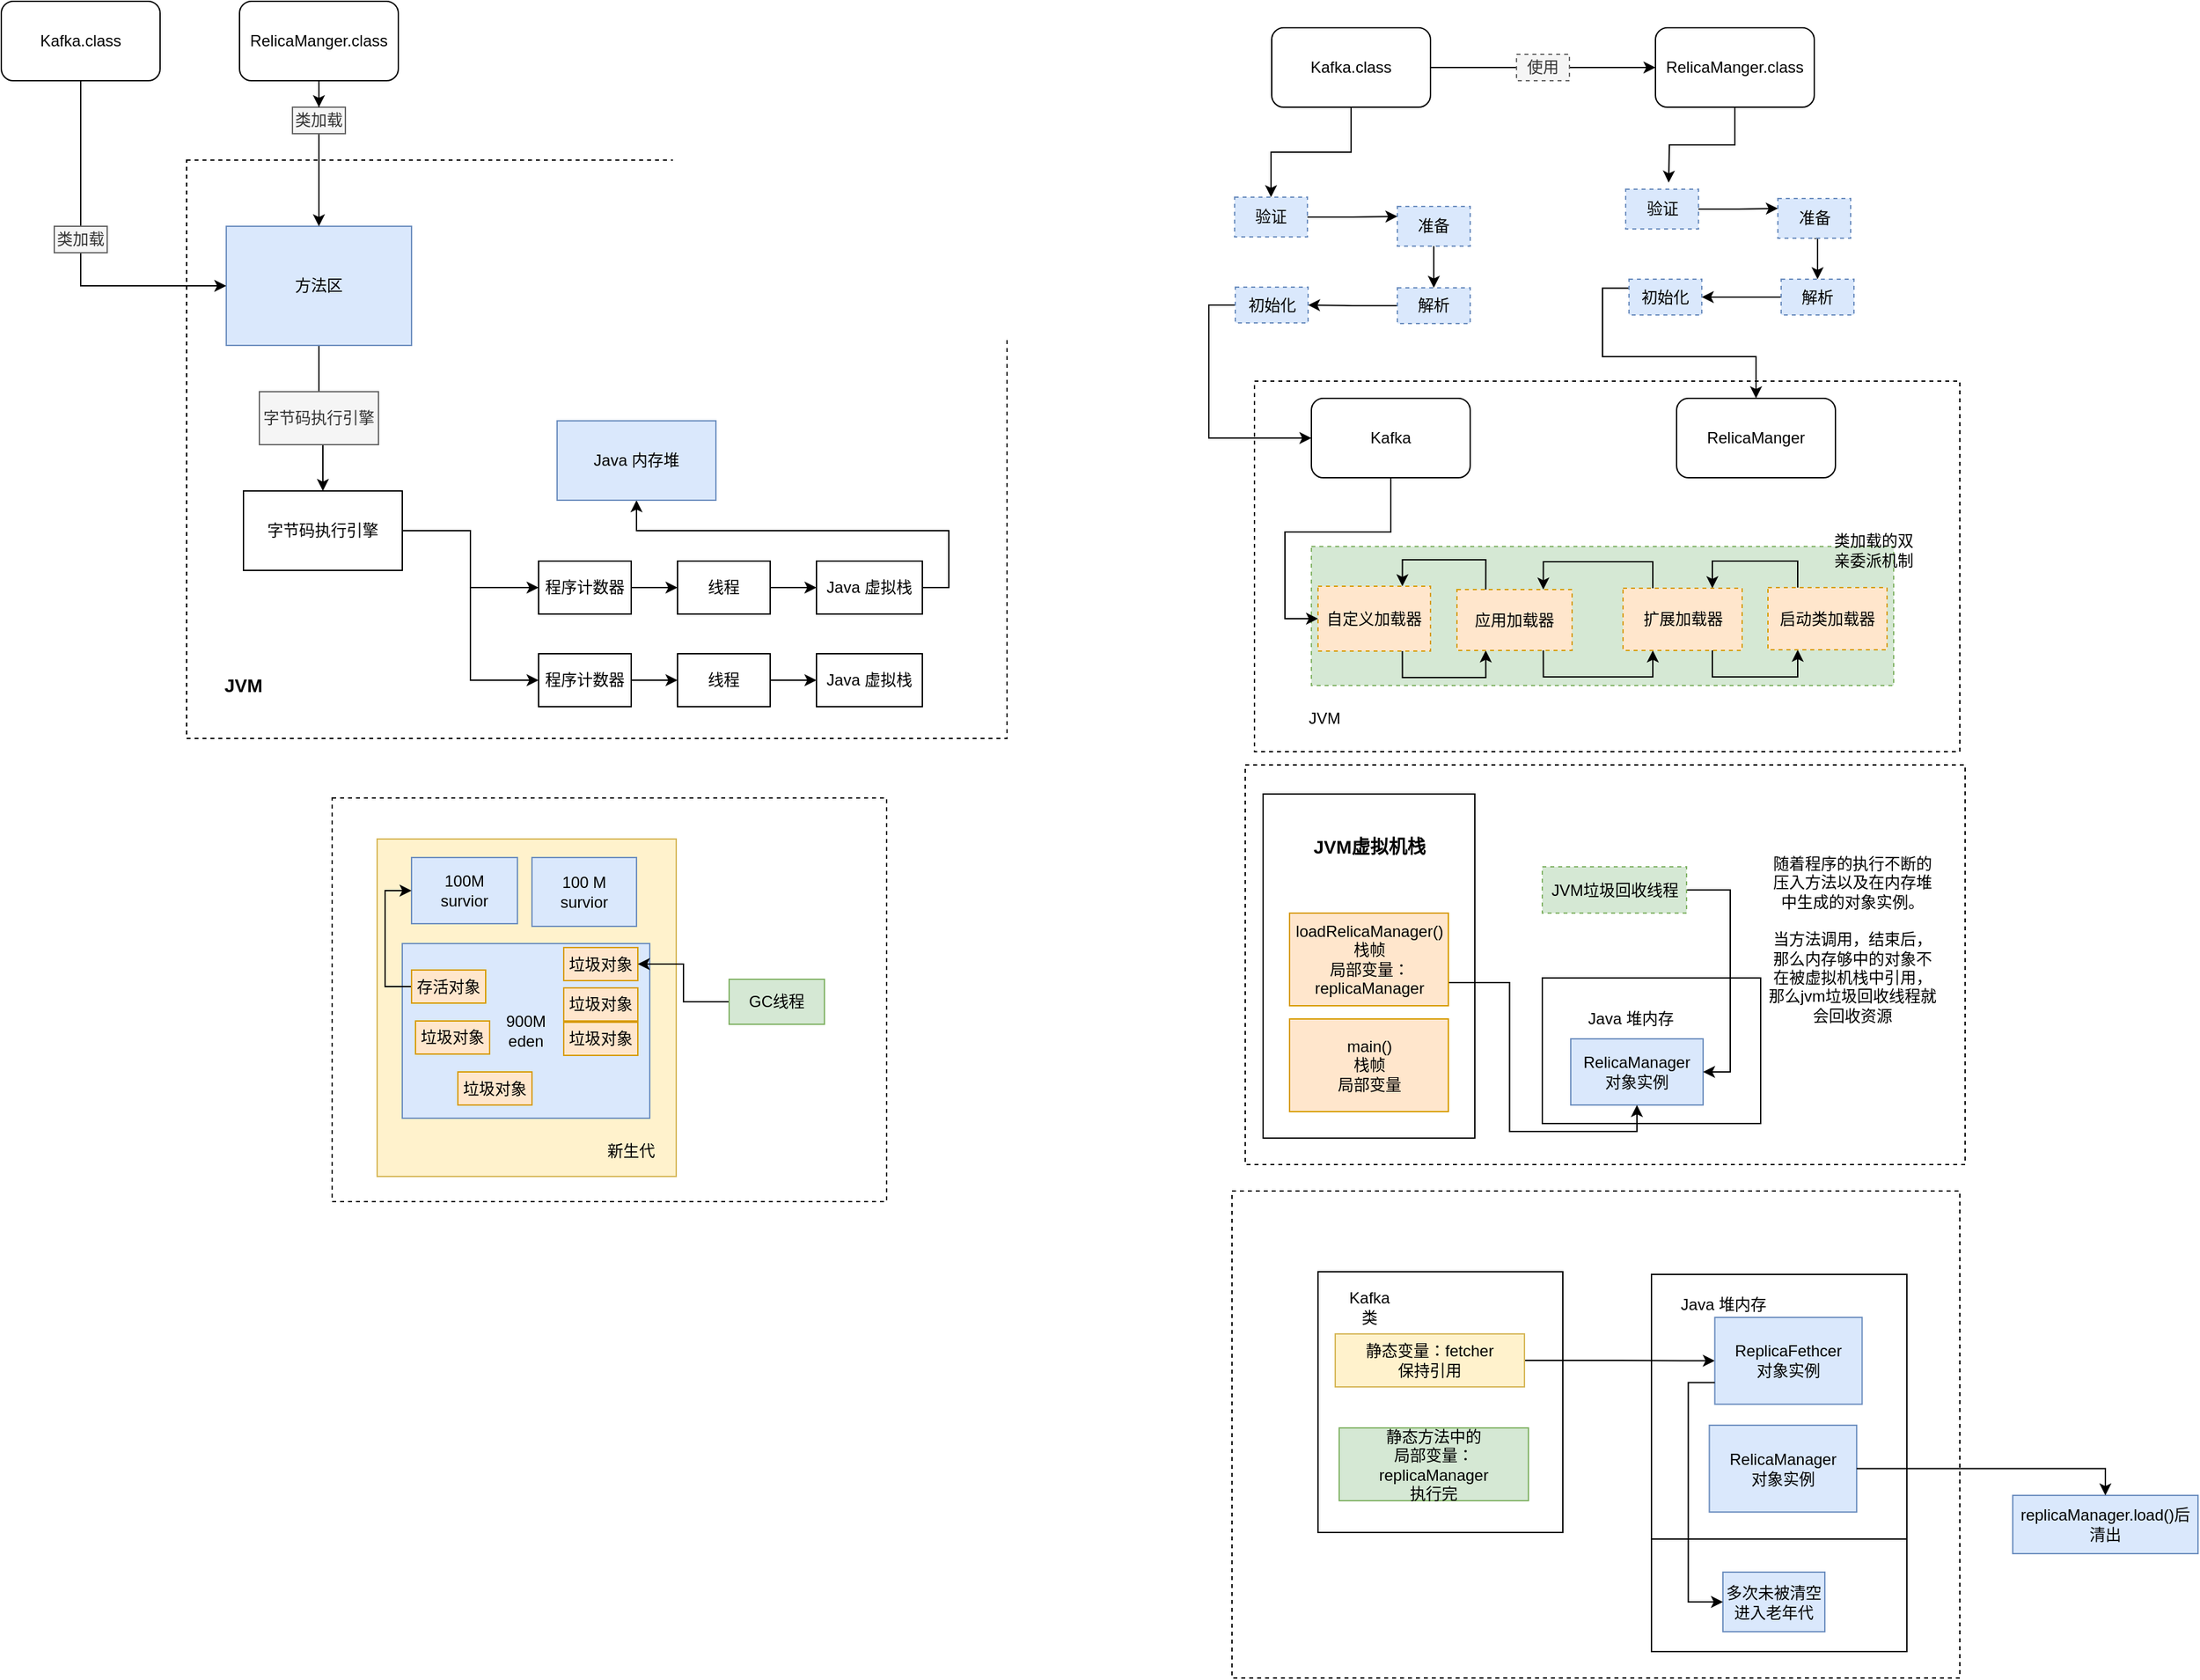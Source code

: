 <mxfile version="12.1.7" type="github" pages="1">
  <diagram id="nuV3YyBKfKA6NCvVvVBF" name="Page-1">
    <mxGraphModel dx="942" dy="582" grid="1" gridSize="10" guides="1" tooltips="1" connect="1" arrows="1" fold="1" page="1" pageScale="1" pageWidth="827" pageHeight="1169" math="0" shadow="0">
      <root>
        <mxCell id="0"/>
        <mxCell id="1" parent="0"/>
        <mxCell id="VSedIIYDRr0U9vCoaXdL-1" value="" style="rounded=0;whiteSpace=wrap;html=1;dashed=1;" parent="1" vertex="1">
          <mxGeometry x="980" y="962" width="550" height="368" as="geometry"/>
        </mxCell>
        <mxCell id="VSedIIYDRr0U9vCoaXdL-6" value="" style="rounded=0;whiteSpace=wrap;html=1;" parent="1" vertex="1">
          <mxGeometry x="1297" y="1025" width="193" height="200" as="geometry"/>
        </mxCell>
        <mxCell id="VSedIIYDRr0U9vCoaXdL-3" value="" style="rounded=0;whiteSpace=wrap;html=1;" parent="1" vertex="1">
          <mxGeometry x="1045" y="1023" width="185" height="197" as="geometry"/>
        </mxCell>
        <mxCell id="mIoYykTNzgDF6xmG_wsZ-85" value="" style="rounded=0;whiteSpace=wrap;html=1;dashed=1;" parent="1" vertex="1">
          <mxGeometry x="997" y="350" width="533" height="280" as="geometry"/>
        </mxCell>
        <mxCell id="mIoYykTNzgDF6xmG_wsZ-105" value="" style="rounded=0;whiteSpace=wrap;html=1;dashed=1;fillColor=#d5e8d4;strokeColor=#82b366;" parent="1" vertex="1">
          <mxGeometry x="1040" y="475" width="440" height="105" as="geometry"/>
        </mxCell>
        <mxCell id="mIoYykTNzgDF6xmG_wsZ-65" style="edgeStyle=orthogonalEdgeStyle;rounded=0;orthogonalLoop=1;jettySize=auto;html=1;exitX=1;exitY=0.5;exitDx=0;exitDy=0;" parent="1" source="mIoYykTNzgDF6xmG_wsZ-54" target="mIoYykTNzgDF6xmG_wsZ-55" edge="1">
          <mxGeometry relative="1" as="geometry"/>
        </mxCell>
        <mxCell id="mIoYykTNzgDF6xmG_wsZ-37" value="" style="rounded=0;whiteSpace=wrap;html=1;dashed=1;" parent="1" vertex="1">
          <mxGeometry x="990" y="640" width="544" height="302" as="geometry"/>
        </mxCell>
        <mxCell id="mIoYykTNzgDF6xmG_wsZ-43" value="" style="group" parent="1" vertex="1" connectable="0">
          <mxGeometry x="1213.5" y="802" width="165" height="110" as="geometry"/>
        </mxCell>
        <mxCell id="mIoYykTNzgDF6xmG_wsZ-34" value="" style="rounded=0;whiteSpace=wrap;html=1;" parent="mIoYykTNzgDF6xmG_wsZ-43" vertex="1">
          <mxGeometry x="1" y="-1" width="165" height="110" as="geometry"/>
        </mxCell>
        <mxCell id="mIoYykTNzgDF6xmG_wsZ-35" value="Java 堆内存" style="text;html=1;strokeColor=none;fillColor=none;align=center;verticalAlign=middle;whiteSpace=wrap;rounded=0;" parent="mIoYykTNzgDF6xmG_wsZ-43" vertex="1">
          <mxGeometry x="30" y="20" width="75" height="20" as="geometry"/>
        </mxCell>
        <mxCell id="mIoYykTNzgDF6xmG_wsZ-36" value="RelicaManager&lt;br&gt;对象实例" style="text;html=1;strokeColor=#6c8ebf;fillColor=#dae8fc;align=center;verticalAlign=middle;whiteSpace=wrap;rounded=0;" parent="mIoYykTNzgDF6xmG_wsZ-43" vertex="1">
          <mxGeometry x="22.5" y="45" width="100" height="50" as="geometry"/>
        </mxCell>
        <mxCell id="mIoYykTNzgDF6xmG_wsZ-1" value="" style="rounded=0;whiteSpace=wrap;html=1;dashed=1;" parent="1" vertex="1">
          <mxGeometry x="190" y="183" width="620" height="437" as="geometry"/>
        </mxCell>
        <mxCell id="mIoYykTNzgDF6xmG_wsZ-2" value="&lt;b&gt;&lt;font style=&quot;font-size: 14px&quot;&gt;JVM&lt;/font&gt;&lt;/b&gt;" style="text;html=1;strokeColor=none;fillColor=none;align=center;verticalAlign=middle;whiteSpace=wrap;rounded=0;" parent="1" vertex="1">
          <mxGeometry x="208" y="565" width="50" height="30" as="geometry"/>
        </mxCell>
        <mxCell id="mIoYykTNzgDF6xmG_wsZ-22" style="edgeStyle=orthogonalEdgeStyle;rounded=0;orthogonalLoop=1;jettySize=auto;html=1;exitX=0.5;exitY=1;exitDx=0;exitDy=0;entryX=0.5;entryY=0;entryDx=0;entryDy=0;" parent="1" source="mIoYykTNzgDF6xmG_wsZ-3" target="mIoYykTNzgDF6xmG_wsZ-4" edge="1">
          <mxGeometry relative="1" as="geometry"/>
        </mxCell>
        <mxCell id="mIoYykTNzgDF6xmG_wsZ-3" value="方法区" style="rounded=0;whiteSpace=wrap;html=1;fillColor=#dae8fc;strokeColor=#6c8ebf;" parent="1" vertex="1">
          <mxGeometry x="220" y="233" width="140" height="90" as="geometry"/>
        </mxCell>
        <mxCell id="mIoYykTNzgDF6xmG_wsZ-23" style="edgeStyle=orthogonalEdgeStyle;rounded=0;orthogonalLoop=1;jettySize=auto;html=1;exitX=1;exitY=0.5;exitDx=0;exitDy=0;entryX=0;entryY=0.5;entryDx=0;entryDy=0;" parent="1" source="mIoYykTNzgDF6xmG_wsZ-4" target="mIoYykTNzgDF6xmG_wsZ-5" edge="1">
          <mxGeometry relative="1" as="geometry"/>
        </mxCell>
        <mxCell id="mIoYykTNzgDF6xmG_wsZ-24" style="edgeStyle=orthogonalEdgeStyle;rounded=0;orthogonalLoop=1;jettySize=auto;html=1;exitX=1;exitY=0.5;exitDx=0;exitDy=0;entryX=0;entryY=0.5;entryDx=0;entryDy=0;" parent="1" source="mIoYykTNzgDF6xmG_wsZ-4" target="mIoYykTNzgDF6xmG_wsZ-6" edge="1">
          <mxGeometry relative="1" as="geometry"/>
        </mxCell>
        <mxCell id="mIoYykTNzgDF6xmG_wsZ-4" value="字节码执行引擎" style="rounded=0;whiteSpace=wrap;html=1;" parent="1" vertex="1">
          <mxGeometry x="233" y="433" width="120" height="60" as="geometry"/>
        </mxCell>
        <mxCell id="mIoYykTNzgDF6xmG_wsZ-25" style="edgeStyle=orthogonalEdgeStyle;rounded=0;orthogonalLoop=1;jettySize=auto;html=1;exitX=1;exitY=0.5;exitDx=0;exitDy=0;entryX=0;entryY=0.5;entryDx=0;entryDy=0;" parent="1" source="mIoYykTNzgDF6xmG_wsZ-5" target="mIoYykTNzgDF6xmG_wsZ-7" edge="1">
          <mxGeometry relative="1" as="geometry"/>
        </mxCell>
        <mxCell id="mIoYykTNzgDF6xmG_wsZ-5" value="程序计数器" style="rounded=0;whiteSpace=wrap;html=1;" parent="1" vertex="1">
          <mxGeometry x="456" y="486" width="70" height="40" as="geometry"/>
        </mxCell>
        <mxCell id="mIoYykTNzgDF6xmG_wsZ-27" style="edgeStyle=orthogonalEdgeStyle;rounded=0;orthogonalLoop=1;jettySize=auto;html=1;exitX=1;exitY=0.5;exitDx=0;exitDy=0;entryX=0;entryY=0.5;entryDx=0;entryDy=0;" parent="1" source="mIoYykTNzgDF6xmG_wsZ-6" target="mIoYykTNzgDF6xmG_wsZ-9" edge="1">
          <mxGeometry relative="1" as="geometry"/>
        </mxCell>
        <mxCell id="mIoYykTNzgDF6xmG_wsZ-6" value="程序计数器" style="rounded=0;whiteSpace=wrap;html=1;" parent="1" vertex="1">
          <mxGeometry x="456" y="556" width="70" height="40" as="geometry"/>
        </mxCell>
        <mxCell id="mIoYykTNzgDF6xmG_wsZ-26" style="edgeStyle=orthogonalEdgeStyle;rounded=0;orthogonalLoop=1;jettySize=auto;html=1;exitX=1;exitY=0.5;exitDx=0;exitDy=0;entryX=0;entryY=0.5;entryDx=0;entryDy=0;" parent="1" source="mIoYykTNzgDF6xmG_wsZ-7" target="mIoYykTNzgDF6xmG_wsZ-8" edge="1">
          <mxGeometry relative="1" as="geometry"/>
        </mxCell>
        <mxCell id="mIoYykTNzgDF6xmG_wsZ-7" value="线程" style="rounded=0;whiteSpace=wrap;html=1;" parent="1" vertex="1">
          <mxGeometry x="561" y="486" width="70" height="40" as="geometry"/>
        </mxCell>
        <mxCell id="mIoYykTNzgDF6xmG_wsZ-29" style="edgeStyle=orthogonalEdgeStyle;rounded=0;orthogonalLoop=1;jettySize=auto;html=1;exitX=1;exitY=0.5;exitDx=0;exitDy=0;entryX=0.5;entryY=1;entryDx=0;entryDy=0;" parent="1" source="mIoYykTNzgDF6xmG_wsZ-8" target="mIoYykTNzgDF6xmG_wsZ-11" edge="1">
          <mxGeometry relative="1" as="geometry"/>
        </mxCell>
        <mxCell id="mIoYykTNzgDF6xmG_wsZ-8" value="Java 虚拟栈" style="rounded=0;whiteSpace=wrap;html=1;" parent="1" vertex="1">
          <mxGeometry x="666" y="486" width="80" height="40" as="geometry"/>
        </mxCell>
        <mxCell id="mIoYykTNzgDF6xmG_wsZ-28" style="edgeStyle=orthogonalEdgeStyle;rounded=0;orthogonalLoop=1;jettySize=auto;html=1;exitX=1;exitY=0.5;exitDx=0;exitDy=0;entryX=0;entryY=0.5;entryDx=0;entryDy=0;" parent="1" source="mIoYykTNzgDF6xmG_wsZ-9" target="mIoYykTNzgDF6xmG_wsZ-10" edge="1">
          <mxGeometry relative="1" as="geometry"/>
        </mxCell>
        <mxCell id="mIoYykTNzgDF6xmG_wsZ-9" value="线程" style="rounded=0;whiteSpace=wrap;html=1;" parent="1" vertex="1">
          <mxGeometry x="561" y="556" width="70" height="40" as="geometry"/>
        </mxCell>
        <mxCell id="mIoYykTNzgDF6xmG_wsZ-10" value="Java 虚拟栈" style="rounded=0;whiteSpace=wrap;html=1;" parent="1" vertex="1">
          <mxGeometry x="666" y="556" width="80" height="40" as="geometry"/>
        </mxCell>
        <mxCell id="mIoYykTNzgDF6xmG_wsZ-11" value="Java 内存堆" style="rounded=0;whiteSpace=wrap;html=1;fillColor=#dae8fc;strokeColor=#6c8ebf;" parent="1" vertex="1">
          <mxGeometry x="470" y="380" width="120" height="60" as="geometry"/>
        </mxCell>
        <mxCell id="mIoYykTNzgDF6xmG_wsZ-14" style="edgeStyle=orthogonalEdgeStyle;rounded=0;orthogonalLoop=1;jettySize=auto;html=1;exitX=0.5;exitY=1;exitDx=0;exitDy=0;entryX=0;entryY=0.5;entryDx=0;entryDy=0;" parent="1" source="mIoYykTNzgDF6xmG_wsZ-12" target="mIoYykTNzgDF6xmG_wsZ-3" edge="1">
          <mxGeometry relative="1" as="geometry"/>
        </mxCell>
        <mxCell id="mIoYykTNzgDF6xmG_wsZ-12" value="Kafka.class" style="rounded=1;whiteSpace=wrap;html=1;" parent="1" vertex="1">
          <mxGeometry x="50" y="63" width="120" height="60" as="geometry"/>
        </mxCell>
        <mxCell id="mIoYykTNzgDF6xmG_wsZ-15" style="edgeStyle=orthogonalEdgeStyle;rounded=0;orthogonalLoop=1;jettySize=auto;html=1;exitX=0.5;exitY=1;exitDx=0;exitDy=0;" parent="1" source="mIoYykTNzgDF6xmG_wsZ-18" target="mIoYykTNzgDF6xmG_wsZ-3" edge="1">
          <mxGeometry relative="1" as="geometry"/>
        </mxCell>
        <mxCell id="mIoYykTNzgDF6xmG_wsZ-13" value="RelicaManger.class" style="rounded=1;whiteSpace=wrap;html=1;" parent="1" vertex="1">
          <mxGeometry x="230" y="63" width="120" height="60" as="geometry"/>
        </mxCell>
        <mxCell id="mIoYykTNzgDF6xmG_wsZ-17" value="类加载" style="text;html=1;align=center;verticalAlign=middle;whiteSpace=wrap;rounded=0;fillColor=#f5f5f5;strokeColor=#666666;fontColor=#333333;" parent="1" vertex="1">
          <mxGeometry x="90" y="233" width="40" height="20" as="geometry"/>
        </mxCell>
        <mxCell id="mIoYykTNzgDF6xmG_wsZ-18" value="类加载" style="text;html=1;align=center;verticalAlign=middle;whiteSpace=wrap;rounded=0;fillColor=#f5f5f5;strokeColor=#666666;fontColor=#333333;" parent="1" vertex="1">
          <mxGeometry x="270" y="143" width="40" height="20" as="geometry"/>
        </mxCell>
        <mxCell id="mIoYykTNzgDF6xmG_wsZ-20" style="edgeStyle=orthogonalEdgeStyle;rounded=0;orthogonalLoop=1;jettySize=auto;html=1;exitX=0.5;exitY=1;exitDx=0;exitDy=0;" parent="1" source="mIoYykTNzgDF6xmG_wsZ-13" target="mIoYykTNzgDF6xmG_wsZ-18" edge="1">
          <mxGeometry relative="1" as="geometry">
            <mxPoint x="290" y="123" as="sourcePoint"/>
            <mxPoint x="290" y="233" as="targetPoint"/>
          </mxGeometry>
        </mxCell>
        <mxCell id="mIoYykTNzgDF6xmG_wsZ-21" value="字节码执行引擎" style="text;html=1;strokeColor=#666666;fillColor=#f5f5f5;align=center;verticalAlign=middle;whiteSpace=wrap;rounded=0;fontColor=#333333;" parent="1" vertex="1">
          <mxGeometry x="245" y="358" width="90" height="40" as="geometry"/>
        </mxCell>
        <mxCell id="mIoYykTNzgDF6xmG_wsZ-31" value="" style="rounded=0;whiteSpace=wrap;html=1;" parent="1" vertex="1">
          <mxGeometry x="1003.5" y="662" width="160" height="260" as="geometry"/>
        </mxCell>
        <mxCell id="mIoYykTNzgDF6xmG_wsZ-39" style="edgeStyle=orthogonalEdgeStyle;rounded=0;orthogonalLoop=1;jettySize=auto;html=1;exitX=1;exitY=0.75;exitDx=0;exitDy=0;entryX=0.5;entryY=1;entryDx=0;entryDy=0;" parent="1" source="mIoYykTNzgDF6xmG_wsZ-32" target="mIoYykTNzgDF6xmG_wsZ-36" edge="1">
          <mxGeometry relative="1" as="geometry"/>
        </mxCell>
        <mxCell id="mIoYykTNzgDF6xmG_wsZ-32" value="loadRelicaManager()&lt;br&gt;栈帧&lt;br&gt;局部变量：replicaManager" style="text;html=1;strokeColor=#d79b00;fillColor=#ffe6cc;align=center;verticalAlign=middle;whiteSpace=wrap;rounded=0;" parent="1" vertex="1">
          <mxGeometry x="1023.5" y="752" width="120" height="70" as="geometry"/>
        </mxCell>
        <mxCell id="mIoYykTNzgDF6xmG_wsZ-33" value="main()&lt;br&gt;栈帧&lt;br&gt;局部变量" style="text;html=1;strokeColor=#d79b00;fillColor=#ffe6cc;align=center;verticalAlign=middle;whiteSpace=wrap;rounded=0;" parent="1" vertex="1">
          <mxGeometry x="1023.5" y="832" width="120" height="70" as="geometry"/>
        </mxCell>
        <mxCell id="mIoYykTNzgDF6xmG_wsZ-46" style="edgeStyle=orthogonalEdgeStyle;rounded=0;orthogonalLoop=1;jettySize=auto;html=1;entryX=1;entryY=0.5;entryDx=0;entryDy=0;" parent="1" source="mIoYykTNzgDF6xmG_wsZ-44" target="mIoYykTNzgDF6xmG_wsZ-36" edge="1">
          <mxGeometry relative="1" as="geometry">
            <Array as="points">
              <mxPoint x="1356.5" y="735"/>
              <mxPoint x="1356.5" y="872"/>
            </Array>
          </mxGeometry>
        </mxCell>
        <mxCell id="mIoYykTNzgDF6xmG_wsZ-44" value="JVM垃圾回收线程" style="text;html=1;strokeColor=#82b366;fillColor=#d5e8d4;align=center;verticalAlign=middle;whiteSpace=wrap;rounded=0;dashed=1;" parent="1" vertex="1">
          <mxGeometry x="1214.5" y="717" width="109" height="35" as="geometry"/>
        </mxCell>
        <mxCell id="mIoYykTNzgDF6xmG_wsZ-49" value="随着程序的执行不断的压入方法以及在内存堆中生成的对象实例。&lt;br&gt;&lt;br&gt;当方法调用，结束后，那么内存够中的对象不在被虚拟机栈中引用，那么jvm垃圾回收线程就会回收资源" style="text;html=1;strokeColor=none;fillColor=none;align=center;verticalAlign=middle;whiteSpace=wrap;rounded=0;dashed=1;" parent="1" vertex="1">
          <mxGeometry x="1383.5" y="682" width="130" height="180" as="geometry"/>
        </mxCell>
        <mxCell id="mIoYykTNzgDF6xmG_wsZ-52" value="&lt;b&gt;&lt;font style=&quot;font-size: 14px&quot;&gt;JVM虚拟机栈&lt;/font&gt;&lt;/b&gt;" style="text;html=1;strokeColor=none;fillColor=none;align=center;verticalAlign=middle;whiteSpace=wrap;rounded=0;dashed=1;" parent="1" vertex="1">
          <mxGeometry x="1038.5" y="684.5" width="90" height="35" as="geometry"/>
        </mxCell>
        <mxCell id="mIoYykTNzgDF6xmG_wsZ-67" style="edgeStyle=orthogonalEdgeStyle;rounded=0;orthogonalLoop=1;jettySize=auto;html=1;exitX=0.5;exitY=1;exitDx=0;exitDy=0;entryX=0.5;entryY=0;entryDx=0;entryDy=0;" parent="1" source="mIoYykTNzgDF6xmG_wsZ-54" target="mIoYykTNzgDF6xmG_wsZ-57" edge="1">
          <mxGeometry relative="1" as="geometry"/>
        </mxCell>
        <mxCell id="mIoYykTNzgDF6xmG_wsZ-54" value="Kafka.class" style="rounded=1;whiteSpace=wrap;html=1;" parent="1" vertex="1">
          <mxGeometry x="1010" y="83" width="120" height="60" as="geometry"/>
        </mxCell>
        <mxCell id="mIoYykTNzgDF6xmG_wsZ-84" style="edgeStyle=orthogonalEdgeStyle;rounded=0;orthogonalLoop=1;jettySize=auto;html=1;exitX=0.5;exitY=1;exitDx=0;exitDy=0;" parent="1" source="mIoYykTNzgDF6xmG_wsZ-55" edge="1">
          <mxGeometry relative="1" as="geometry">
            <mxPoint x="1310" y="200" as="targetPoint"/>
          </mxGeometry>
        </mxCell>
        <mxCell id="mIoYykTNzgDF6xmG_wsZ-55" value="RelicaManger.class" style="rounded=1;whiteSpace=wrap;html=1;" parent="1" vertex="1">
          <mxGeometry x="1300" y="83" width="120" height="60" as="geometry"/>
        </mxCell>
        <mxCell id="mIoYykTNzgDF6xmG_wsZ-69" style="edgeStyle=orthogonalEdgeStyle;rounded=0;orthogonalLoop=1;jettySize=auto;html=1;exitX=1;exitY=0.5;exitDx=0;exitDy=0;entryX=0;entryY=0.25;entryDx=0;entryDy=0;" parent="1" source="mIoYykTNzgDF6xmG_wsZ-57" target="mIoYykTNzgDF6xmG_wsZ-61" edge="1">
          <mxGeometry relative="1" as="geometry"/>
        </mxCell>
        <mxCell id="mIoYykTNzgDF6xmG_wsZ-57" value="验证" style="text;html=1;strokeColor=#6c8ebf;fillColor=#dae8fc;align=center;verticalAlign=middle;whiteSpace=wrap;rounded=0;dashed=1;" parent="1" vertex="1">
          <mxGeometry x="982" y="211" width="55" height="30" as="geometry"/>
        </mxCell>
        <mxCell id="mIoYykTNzgDF6xmG_wsZ-70" style="edgeStyle=orthogonalEdgeStyle;rounded=0;orthogonalLoop=1;jettySize=auto;html=1;exitX=0.5;exitY=1;exitDx=0;exitDy=0;entryX=0.5;entryY=0;entryDx=0;entryDy=0;" parent="1" source="mIoYykTNzgDF6xmG_wsZ-61" target="mIoYykTNzgDF6xmG_wsZ-62" edge="1">
          <mxGeometry relative="1" as="geometry"/>
        </mxCell>
        <mxCell id="mIoYykTNzgDF6xmG_wsZ-61" value="准备" style="text;html=1;strokeColor=#6c8ebf;fillColor=#dae8fc;align=center;verticalAlign=middle;whiteSpace=wrap;rounded=0;dashed=1;" parent="1" vertex="1">
          <mxGeometry x="1105" y="218" width="55" height="30" as="geometry"/>
        </mxCell>
        <mxCell id="mIoYykTNzgDF6xmG_wsZ-73" style="edgeStyle=orthogonalEdgeStyle;rounded=0;orthogonalLoop=1;jettySize=auto;html=1;exitX=0;exitY=0.5;exitDx=0;exitDy=0;" parent="1" source="mIoYykTNzgDF6xmG_wsZ-62" target="mIoYykTNzgDF6xmG_wsZ-63" edge="1">
          <mxGeometry relative="1" as="geometry"/>
        </mxCell>
        <mxCell id="mIoYykTNzgDF6xmG_wsZ-62" value="解析" style="text;html=1;strokeColor=#6c8ebf;fillColor=#dae8fc;align=center;verticalAlign=middle;whiteSpace=wrap;rounded=0;dashed=1;" parent="1" vertex="1">
          <mxGeometry x="1105" y="279.5" width="55" height="27" as="geometry"/>
        </mxCell>
        <mxCell id="mIoYykTNzgDF6xmG_wsZ-89" style="edgeStyle=orthogonalEdgeStyle;rounded=0;orthogonalLoop=1;jettySize=auto;html=1;exitX=0;exitY=0.5;exitDx=0;exitDy=0;entryX=0;entryY=0.5;entryDx=0;entryDy=0;" parent="1" source="mIoYykTNzgDF6xmG_wsZ-63" target="mIoYykTNzgDF6xmG_wsZ-87" edge="1">
          <mxGeometry relative="1" as="geometry">
            <mxPoint x="1030" y="380" as="targetPoint"/>
          </mxGeometry>
        </mxCell>
        <mxCell id="mIoYykTNzgDF6xmG_wsZ-63" value="初始化" style="text;html=1;strokeColor=#6c8ebf;fillColor=#dae8fc;align=center;verticalAlign=middle;whiteSpace=wrap;rounded=0;dashed=1;" parent="1" vertex="1">
          <mxGeometry x="982.5" y="279" width="55" height="27" as="geometry"/>
        </mxCell>
        <mxCell id="mIoYykTNzgDF6xmG_wsZ-64" value="使用" style="text;html=1;align=center;verticalAlign=middle;whiteSpace=wrap;rounded=0;dashed=1;fillColor=#f5f5f5;strokeColor=#666666;fontColor=#333333;" parent="1" vertex="1">
          <mxGeometry x="1195" y="103" width="40" height="20" as="geometry"/>
        </mxCell>
        <mxCell id="mIoYykTNzgDF6xmG_wsZ-77" style="edgeStyle=orthogonalEdgeStyle;rounded=0;orthogonalLoop=1;jettySize=auto;html=1;exitX=1;exitY=0.5;exitDx=0;exitDy=0;entryX=0;entryY=0.25;entryDx=0;entryDy=0;" parent="1" source="mIoYykTNzgDF6xmG_wsZ-78" target="mIoYykTNzgDF6xmG_wsZ-80" edge="1">
          <mxGeometry relative="1" as="geometry"/>
        </mxCell>
        <mxCell id="mIoYykTNzgDF6xmG_wsZ-78" value="验证" style="text;html=1;strokeColor=#6c8ebf;fillColor=#dae8fc;align=center;verticalAlign=middle;whiteSpace=wrap;rounded=0;dashed=1;" parent="1" vertex="1">
          <mxGeometry x="1277.5" y="205" width="55" height="30" as="geometry"/>
        </mxCell>
        <mxCell id="mIoYykTNzgDF6xmG_wsZ-79" style="edgeStyle=orthogonalEdgeStyle;rounded=0;orthogonalLoop=1;jettySize=auto;html=1;exitX=0.5;exitY=1;exitDx=0;exitDy=0;entryX=0.5;entryY=0;entryDx=0;entryDy=0;" parent="1" source="mIoYykTNzgDF6xmG_wsZ-80" target="mIoYykTNzgDF6xmG_wsZ-82" edge="1">
          <mxGeometry relative="1" as="geometry"/>
        </mxCell>
        <mxCell id="mIoYykTNzgDF6xmG_wsZ-80" value="准备" style="text;html=1;strokeColor=#6c8ebf;fillColor=#dae8fc;align=center;verticalAlign=middle;whiteSpace=wrap;rounded=0;dashed=1;" parent="1" vertex="1">
          <mxGeometry x="1392.5" y="212" width="55" height="30" as="geometry"/>
        </mxCell>
        <mxCell id="mIoYykTNzgDF6xmG_wsZ-81" style="edgeStyle=orthogonalEdgeStyle;rounded=0;orthogonalLoop=1;jettySize=auto;html=1;exitX=0;exitY=0.5;exitDx=0;exitDy=0;" parent="1" source="mIoYykTNzgDF6xmG_wsZ-82" target="mIoYykTNzgDF6xmG_wsZ-83" edge="1">
          <mxGeometry relative="1" as="geometry"/>
        </mxCell>
        <mxCell id="mIoYykTNzgDF6xmG_wsZ-82" value="解析" style="text;html=1;strokeColor=#6c8ebf;fillColor=#dae8fc;align=center;verticalAlign=middle;whiteSpace=wrap;rounded=0;dashed=1;" parent="1" vertex="1">
          <mxGeometry x="1395" y="273" width="55" height="27" as="geometry"/>
        </mxCell>
        <mxCell id="mIoYykTNzgDF6xmG_wsZ-90" style="edgeStyle=orthogonalEdgeStyle;rounded=0;orthogonalLoop=1;jettySize=auto;html=1;exitX=0;exitY=0.25;exitDx=0;exitDy=0;" parent="1" source="mIoYykTNzgDF6xmG_wsZ-83" target="mIoYykTNzgDF6xmG_wsZ-88" edge="1">
          <mxGeometry relative="1" as="geometry"/>
        </mxCell>
        <mxCell id="mIoYykTNzgDF6xmG_wsZ-83" value="初始化" style="text;html=1;strokeColor=#6c8ebf;fillColor=#dae8fc;align=center;verticalAlign=middle;whiteSpace=wrap;rounded=0;dashed=1;" parent="1" vertex="1">
          <mxGeometry x="1280" y="273" width="55" height="27" as="geometry"/>
        </mxCell>
        <mxCell id="mIoYykTNzgDF6xmG_wsZ-97" style="edgeStyle=orthogonalEdgeStyle;rounded=0;orthogonalLoop=1;jettySize=auto;html=1;exitX=0.5;exitY=1;exitDx=0;exitDy=0;entryX=0;entryY=0.5;entryDx=0;entryDy=0;" parent="1" source="mIoYykTNzgDF6xmG_wsZ-87" target="mIoYykTNzgDF6xmG_wsZ-91" edge="1">
          <mxGeometry relative="1" as="geometry"/>
        </mxCell>
        <mxCell id="mIoYykTNzgDF6xmG_wsZ-87" value="Kafka" style="rounded=1;whiteSpace=wrap;html=1;" parent="1" vertex="1">
          <mxGeometry x="1040" y="363" width="120" height="60" as="geometry"/>
        </mxCell>
        <mxCell id="mIoYykTNzgDF6xmG_wsZ-88" value="RelicaManger" style="rounded=1;whiteSpace=wrap;html=1;" parent="1" vertex="1">
          <mxGeometry x="1316" y="363" width="120" height="60" as="geometry"/>
        </mxCell>
        <mxCell id="mIoYykTNzgDF6xmG_wsZ-99" style="edgeStyle=orthogonalEdgeStyle;rounded=0;orthogonalLoop=1;jettySize=auto;html=1;exitX=0.75;exitY=1;exitDx=0;exitDy=0;entryX=0.25;entryY=1;entryDx=0;entryDy=0;" parent="1" source="mIoYykTNzgDF6xmG_wsZ-91" target="mIoYykTNzgDF6xmG_wsZ-92" edge="1">
          <mxGeometry relative="1" as="geometry"/>
        </mxCell>
        <mxCell id="mIoYykTNzgDF6xmG_wsZ-91" value="自定义加载器" style="rounded=0;whiteSpace=wrap;html=1;dashed=1;fillColor=#ffe6cc;strokeColor=#d79b00;" parent="1" vertex="1">
          <mxGeometry x="1045" y="505" width="85" height="49" as="geometry"/>
        </mxCell>
        <mxCell id="mIoYykTNzgDF6xmG_wsZ-100" style="edgeStyle=orthogonalEdgeStyle;rounded=0;orthogonalLoop=1;jettySize=auto;html=1;exitX=0.75;exitY=1;exitDx=0;exitDy=0;entryX=0.25;entryY=1;entryDx=0;entryDy=0;" parent="1" source="mIoYykTNzgDF6xmG_wsZ-92" target="mIoYykTNzgDF6xmG_wsZ-93" edge="1">
          <mxGeometry relative="1" as="geometry"/>
        </mxCell>
        <mxCell id="mIoYykTNzgDF6xmG_wsZ-104" style="edgeStyle=orthogonalEdgeStyle;rounded=0;orthogonalLoop=1;jettySize=auto;html=1;exitX=0.25;exitY=0;exitDx=0;exitDy=0;entryX=0.75;entryY=0;entryDx=0;entryDy=0;" parent="1" source="mIoYykTNzgDF6xmG_wsZ-92" target="mIoYykTNzgDF6xmG_wsZ-91" edge="1">
          <mxGeometry relative="1" as="geometry"/>
        </mxCell>
        <mxCell id="mIoYykTNzgDF6xmG_wsZ-92" value="应用加载器" style="rounded=0;whiteSpace=wrap;html=1;dashed=1;fillColor=#ffe6cc;strokeColor=#d79b00;" parent="1" vertex="1">
          <mxGeometry x="1150" y="507.5" width="87" height="46" as="geometry"/>
        </mxCell>
        <mxCell id="mIoYykTNzgDF6xmG_wsZ-101" style="edgeStyle=orthogonalEdgeStyle;rounded=0;orthogonalLoop=1;jettySize=auto;html=1;exitX=0.75;exitY=1;exitDx=0;exitDy=0;entryX=0.25;entryY=1;entryDx=0;entryDy=0;" parent="1" source="mIoYykTNzgDF6xmG_wsZ-93" target="mIoYykTNzgDF6xmG_wsZ-94" edge="1">
          <mxGeometry relative="1" as="geometry"/>
        </mxCell>
        <mxCell id="mIoYykTNzgDF6xmG_wsZ-103" style="edgeStyle=orthogonalEdgeStyle;rounded=0;orthogonalLoop=1;jettySize=auto;html=1;exitX=0.25;exitY=0;exitDx=0;exitDy=0;entryX=0.75;entryY=0;entryDx=0;entryDy=0;" parent="1" source="mIoYykTNzgDF6xmG_wsZ-93" target="mIoYykTNzgDF6xmG_wsZ-92" edge="1">
          <mxGeometry relative="1" as="geometry"/>
        </mxCell>
        <mxCell id="mIoYykTNzgDF6xmG_wsZ-93" value="扩展加载器" style="rounded=0;whiteSpace=wrap;html=1;dashed=1;fillColor=#ffe6cc;strokeColor=#d79b00;" parent="1" vertex="1">
          <mxGeometry x="1275.5" y="506.5" width="90" height="47" as="geometry"/>
        </mxCell>
        <mxCell id="mIoYykTNzgDF6xmG_wsZ-102" style="edgeStyle=orthogonalEdgeStyle;rounded=0;orthogonalLoop=1;jettySize=auto;html=1;exitX=0.25;exitY=0;exitDx=0;exitDy=0;entryX=0.75;entryY=0;entryDx=0;entryDy=0;" parent="1" source="mIoYykTNzgDF6xmG_wsZ-94" target="mIoYykTNzgDF6xmG_wsZ-93" edge="1">
          <mxGeometry relative="1" as="geometry"/>
        </mxCell>
        <mxCell id="mIoYykTNzgDF6xmG_wsZ-94" value="启动类加载器" style="rounded=0;whiteSpace=wrap;html=1;dashed=1;fillColor=#ffe6cc;strokeColor=#d79b00;" parent="1" vertex="1">
          <mxGeometry x="1385" y="506" width="90" height="47" as="geometry"/>
        </mxCell>
        <mxCell id="mIoYykTNzgDF6xmG_wsZ-95" value="JVM" style="text;html=1;strokeColor=none;fillColor=none;align=center;verticalAlign=middle;whiteSpace=wrap;rounded=0;dashed=1;" parent="1" vertex="1">
          <mxGeometry x="1030" y="595" width="40" height="20" as="geometry"/>
        </mxCell>
        <mxCell id="mIoYykTNzgDF6xmG_wsZ-106" value="类加载的双亲委派机制" style="text;html=1;strokeColor=none;fillColor=none;align=center;verticalAlign=middle;whiteSpace=wrap;rounded=0;dashed=1;" parent="1" vertex="1">
          <mxGeometry x="1430" y="463" width="70" height="30" as="geometry"/>
        </mxCell>
        <mxCell id="VSedIIYDRr0U9vCoaXdL-12" style="edgeStyle=orthogonalEdgeStyle;rounded=0;orthogonalLoop=1;jettySize=auto;html=1;exitX=1;exitY=0.5;exitDx=0;exitDy=0;" parent="1" source="VSedIIYDRr0U9vCoaXdL-2" target="VSedIIYDRr0U9vCoaXdL-9" edge="1">
          <mxGeometry relative="1" as="geometry"/>
        </mxCell>
        <mxCell id="VSedIIYDRr0U9vCoaXdL-2" value="静态变量：fetcher&lt;br&gt;保持引用" style="rounded=0;whiteSpace=wrap;html=1;fillColor=#fff2cc;strokeColor=#d6b656;" parent="1" vertex="1">
          <mxGeometry x="1058" y="1070" width="143" height="40" as="geometry"/>
        </mxCell>
        <mxCell id="VSedIIYDRr0U9vCoaXdL-4" value="静态方法中的&lt;br&gt;局部变量：replicaManager&lt;br&gt;执行完&lt;br&gt;" style="rounded=0;whiteSpace=wrap;html=1;fillColor=#d5e8d4;strokeColor=#82b366;" parent="1" vertex="1">
          <mxGeometry x="1061" y="1141" width="143" height="55" as="geometry"/>
        </mxCell>
        <mxCell id="VSedIIYDRr0U9vCoaXdL-5" value="" style="group" parent="1" vertex="1" connectable="0">
          <mxGeometry x="1300" y="1030" width="200" height="200" as="geometry"/>
        </mxCell>
        <mxCell id="VSedIIYDRr0U9vCoaXdL-7" value="Java 堆内存" style="text;html=1;strokeColor=none;fillColor=none;align=center;verticalAlign=middle;whiteSpace=wrap;rounded=0;" parent="VSedIIYDRr0U9vCoaXdL-5" vertex="1">
          <mxGeometry x="5.663" y="-0.19" width="90.909" height="36.364" as="geometry"/>
        </mxCell>
        <mxCell id="VSedIIYDRr0U9vCoaXdL-8" value="RelicaManager&lt;br&gt;对象实例" style="text;html=1;strokeColor=#6c8ebf;fillColor=#dae8fc;align=center;verticalAlign=middle;whiteSpace=wrap;rounded=0;" parent="VSedIIYDRr0U9vCoaXdL-5" vertex="1">
          <mxGeometry x="40.722" y="108.995" width="111.34" height="65.608" as="geometry"/>
        </mxCell>
        <mxCell id="VSedIIYDRr0U9vCoaXdL-9" value="ReplicaFethcer&lt;br&gt;对象实例" style="text;html=1;strokeColor=#6c8ebf;fillColor=#dae8fc;align=center;verticalAlign=middle;whiteSpace=wrap;rounded=0;" parent="VSedIIYDRr0U9vCoaXdL-5" vertex="1">
          <mxGeometry x="44.845" y="27.513" width="111.34" height="65.608" as="geometry"/>
        </mxCell>
        <mxCell id="VSedIIYDRr0U9vCoaXdL-11" value="Kafka类" style="text;html=1;strokeColor=none;fillColor=none;align=center;verticalAlign=middle;whiteSpace=wrap;rounded=0;" parent="1" vertex="1">
          <mxGeometry x="1064" y="1040" width="40" height="20" as="geometry"/>
        </mxCell>
        <mxCell id="VSedIIYDRr0U9vCoaXdL-14" value="replicaManager.load()后清出" style="text;html=1;strokeColor=#6c8ebf;fillColor=#dae8fc;align=center;verticalAlign=middle;whiteSpace=wrap;rounded=0;" parent="1" vertex="1">
          <mxGeometry x="1570" y="1192" width="140" height="44" as="geometry"/>
        </mxCell>
        <mxCell id="VSedIIYDRr0U9vCoaXdL-16" style="edgeStyle=orthogonalEdgeStyle;rounded=0;orthogonalLoop=1;jettySize=auto;html=1;exitX=1;exitY=0.5;exitDx=0;exitDy=0;entryX=0.5;entryY=0;entryDx=0;entryDy=0;" parent="1" source="VSedIIYDRr0U9vCoaXdL-8" target="VSedIIYDRr0U9vCoaXdL-14" edge="1">
          <mxGeometry relative="1" as="geometry"/>
        </mxCell>
        <mxCell id="VSedIIYDRr0U9vCoaXdL-18" value="" style="rounded=0;whiteSpace=wrap;html=1;" parent="1" vertex="1">
          <mxGeometry x="1297" y="1225" width="193" height="85" as="geometry"/>
        </mxCell>
        <mxCell id="VSedIIYDRr0U9vCoaXdL-23" value="多次未被清空进入老年代" style="text;html=1;strokeColor=#6c8ebf;fillColor=#dae8fc;align=center;verticalAlign=middle;whiteSpace=wrap;rounded=0;" parent="1" vertex="1">
          <mxGeometry x="1351" y="1250" width="77" height="45" as="geometry"/>
        </mxCell>
        <mxCell id="VSedIIYDRr0U9vCoaXdL-24" style="edgeStyle=orthogonalEdgeStyle;rounded=0;orthogonalLoop=1;jettySize=auto;html=1;exitX=0;exitY=0.75;exitDx=0;exitDy=0;entryX=0;entryY=0.5;entryDx=0;entryDy=0;" parent="1" source="VSedIIYDRr0U9vCoaXdL-9" target="VSedIIYDRr0U9vCoaXdL-23" edge="1">
          <mxGeometry relative="1" as="geometry"/>
        </mxCell>
        <mxCell id="VSedIIYDRr0U9vCoaXdL-25" value="" style="rounded=0;whiteSpace=wrap;html=1;dashed=1;" parent="1" vertex="1">
          <mxGeometry x="300" y="665" width="419" height="305" as="geometry"/>
        </mxCell>
        <mxCell id="VSedIIYDRr0U9vCoaXdL-26" value="" style="rounded=0;whiteSpace=wrap;html=1;fillColor=#fff2cc;strokeColor=#d6b656;" parent="1" vertex="1">
          <mxGeometry x="334" y="696" width="226" height="255" as="geometry"/>
        </mxCell>
        <mxCell id="VSedIIYDRr0U9vCoaXdL-27" value="900M&lt;br&gt;eden" style="rounded=0;whiteSpace=wrap;html=1;fillColor=#dae8fc;strokeColor=#6c8ebf;" parent="1" vertex="1">
          <mxGeometry x="353" y="775" width="187" height="132" as="geometry"/>
        </mxCell>
        <mxCell id="VSedIIYDRr0U9vCoaXdL-28" value="100M&lt;br&gt;survior" style="rounded=0;whiteSpace=wrap;html=1;fillColor=#dae8fc;strokeColor=#6c8ebf;" parent="1" vertex="1">
          <mxGeometry x="360" y="710" width="80" height="50" as="geometry"/>
        </mxCell>
        <mxCell id="VSedIIYDRr0U9vCoaXdL-29" value="100 M&lt;br&gt;survior" style="rounded=0;whiteSpace=wrap;html=1;fillColor=#dae8fc;strokeColor=#6c8ebf;" parent="1" vertex="1">
          <mxGeometry x="451" y="710" width="79" height="52" as="geometry"/>
        </mxCell>
        <mxCell id="VSedIIYDRr0U9vCoaXdL-30" value="新生代" style="text;html=1;strokeColor=none;fillColor=none;align=center;verticalAlign=middle;whiteSpace=wrap;rounded=0;" parent="1" vertex="1">
          <mxGeometry x="506" y="922" width="40" height="20" as="geometry"/>
        </mxCell>
        <mxCell id="VSedIIYDRr0U9vCoaXdL-40" style="edgeStyle=orthogonalEdgeStyle;rounded=0;orthogonalLoop=1;jettySize=auto;html=1;exitX=0;exitY=0.5;exitDx=0;exitDy=0;entryX=0;entryY=0.5;entryDx=0;entryDy=0;" parent="1" source="VSedIIYDRr0U9vCoaXdL-31" target="VSedIIYDRr0U9vCoaXdL-28" edge="1">
          <mxGeometry relative="1" as="geometry"/>
        </mxCell>
        <mxCell id="VSedIIYDRr0U9vCoaXdL-31" value="存活对象" style="rounded=0;whiteSpace=wrap;html=1;fillColor=#ffe6cc;strokeColor=#d79b00;" parent="1" vertex="1">
          <mxGeometry x="360" y="795" width="56" height="25" as="geometry"/>
        </mxCell>
        <mxCell id="VSedIIYDRr0U9vCoaXdL-34" value="垃圾对象" style="rounded=0;whiteSpace=wrap;html=1;fillColor=#ffe6cc;strokeColor=#d79b00;" parent="1" vertex="1">
          <mxGeometry x="475" y="778" width="56" height="25" as="geometry"/>
        </mxCell>
        <mxCell id="VSedIIYDRr0U9vCoaXdL-36" value="垃圾对象" style="rounded=0;whiteSpace=wrap;html=1;fillColor=#ffe6cc;strokeColor=#d79b00;" parent="1" vertex="1">
          <mxGeometry x="475" y="808.5" width="56" height="25" as="geometry"/>
        </mxCell>
        <mxCell id="VSedIIYDRr0U9vCoaXdL-37" value="垃圾对象" style="rounded=0;whiteSpace=wrap;html=1;fillColor=#ffe6cc;strokeColor=#d79b00;" parent="1" vertex="1">
          <mxGeometry x="475" y="834.5" width="56" height="25" as="geometry"/>
        </mxCell>
        <mxCell id="VSedIIYDRr0U9vCoaXdL-38" value="垃圾对象" style="rounded=0;whiteSpace=wrap;html=1;fillColor=#ffe6cc;strokeColor=#d79b00;" parent="1" vertex="1">
          <mxGeometry x="363" y="833.5" width="56" height="25" as="geometry"/>
        </mxCell>
        <mxCell id="VSedIIYDRr0U9vCoaXdL-39" value="垃圾对象" style="rounded=0;whiteSpace=wrap;html=1;fillColor=#ffe6cc;strokeColor=#d79b00;" parent="1" vertex="1">
          <mxGeometry x="395" y="872" width="56" height="25" as="geometry"/>
        </mxCell>
        <mxCell id="VSedIIYDRr0U9vCoaXdL-42" value="" style="edgeStyle=orthogonalEdgeStyle;rounded=0;orthogonalLoop=1;jettySize=auto;html=1;" parent="1" source="VSedIIYDRr0U9vCoaXdL-41" target="VSedIIYDRr0U9vCoaXdL-34" edge="1">
          <mxGeometry relative="1" as="geometry"/>
        </mxCell>
        <mxCell id="VSedIIYDRr0U9vCoaXdL-41" value="GC线程" style="rounded=0;whiteSpace=wrap;html=1;fillColor=#d5e8d4;strokeColor=#82b366;" parent="1" vertex="1">
          <mxGeometry x="600" y="802" width="72" height="34" as="geometry"/>
        </mxCell>
      </root>
    </mxGraphModel>
  </diagram>
</mxfile>
